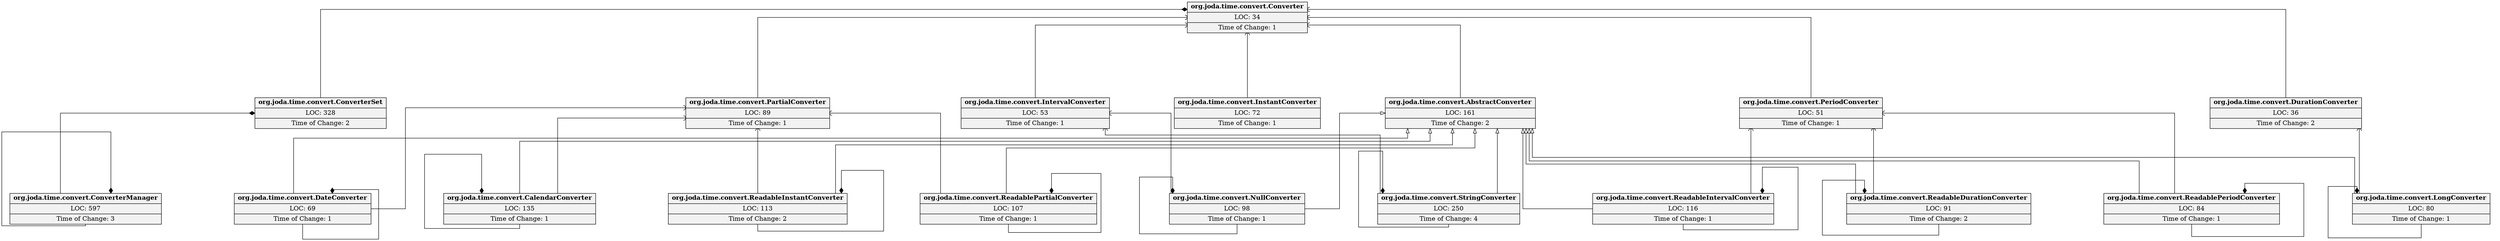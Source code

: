 digraph classDiagram{
graph [splines=ortho, rankdir=BT, overlap = false, nodesep=2.0, ranksep=2.0]

node [shape=record style=filled fillcolor=gray95]
"org.joda.time.convert.ConverterManager"[label = <{<b>org.joda.time.convert.ConverterManager</b>|LOC: 597<br/>|Time of Change: 3<br/>}>]
"org.joda.time.convert.ConverterSet"[label = <{<b>org.joda.time.convert.ConverterSet</b>|LOC: 328<br/>|Time of Change: 2<br/>}>]
"org.joda.time.convert.StringConverter"[label = <{<b>org.joda.time.convert.StringConverter</b>|LOC: 250<br/>|Time of Change: 4<br/>}>]
"org.joda.time.convert.AbstractConverter"[label = <{<b>org.joda.time.convert.AbstractConverter</b>|LOC: 161<br/>|Time of Change: 2<br/>}>]
"org.joda.time.convert.CalendarConverter"[label = <{<b>org.joda.time.convert.CalendarConverter</b>|LOC: 135<br/>|Time of Change: 1<br/>}>]
"org.joda.time.convert.ReadableIntervalConverter"[label = <{<b>org.joda.time.convert.ReadableIntervalConverter</b>|LOC: 116<br/>|Time of Change: 1<br/>}>]
"org.joda.time.convert.ReadableInstantConverter"[label = <{<b>org.joda.time.convert.ReadableInstantConverter</b>|LOC: 113<br/>|Time of Change: 2<br/>}>]
"org.joda.time.convert.ReadablePartialConverter"[label = <{<b>org.joda.time.convert.ReadablePartialConverter</b>|LOC: 107<br/>|Time of Change: 1<br/>}>]
"org.joda.time.convert.NullConverter"[label = <{<b>org.joda.time.convert.NullConverter</b>|LOC: 98<br/>|Time of Change: 1<br/>}>]
"org.joda.time.convert.ReadableDurationConverter"[label = <{<b>org.joda.time.convert.ReadableDurationConverter</b>|LOC: 91<br/>|Time of Change: 2<br/>}>]
"org.joda.time.convert.PartialConverter"[label = <{<b>org.joda.time.convert.PartialConverter</b>|LOC: 89<br/>|Time of Change: 1<br/>}>]
"org.joda.time.convert.ReadablePeriodConverter"[label = <{<b>org.joda.time.convert.ReadablePeriodConverter</b>|LOC: 84<br/>|Time of Change: 1<br/>}>]
"org.joda.time.convert.LongConverter"[label = <{<b>org.joda.time.convert.LongConverter</b>|LOC: 80<br/>|Time of Change: 1<br/>}>]
"org.joda.time.convert.InstantConverter"[label = <{<b>org.joda.time.convert.InstantConverter</b>|LOC: 72<br/>|Time of Change: 1<br/>}>]
"org.joda.time.convert.DateConverter"[label = <{<b>org.joda.time.convert.DateConverter</b>|LOC: 69<br/>|Time of Change: 1<br/>}>]
"org.joda.time.convert.IntervalConverter"[label = <{<b>org.joda.time.convert.IntervalConverter</b>|LOC: 53<br/>|Time of Change: 1<br/>}>]
"org.joda.time.convert.PeriodConverter"[label = <{<b>org.joda.time.convert.PeriodConverter</b>|LOC: 51<br/>|Time of Change: 1<br/>}>]
"org.joda.time.convert.DurationConverter"[label = <{<b>org.joda.time.convert.DurationConverter</b>|LOC: 36<br/>|Time of Change: 2<br/>}>]
"org.joda.time.convert.Converter"[label = <{<b>org.joda.time.convert.Converter</b>|LOC: 34<br/>|Time of Change: 1<br/>}>]
"org.joda.time.convert.ReadablePartialConverter" -> "org.joda.time.convert.AbstractConverter"[arrowhead = onormal];
"org.joda.time.convert.DateConverter" -> "org.joda.time.convert.AbstractConverter"[arrowhead = onormal];
"org.joda.time.convert.LongConverter" -> "org.joda.time.convert.AbstractConverter"[arrowhead = onormal];
"org.joda.time.convert.ReadableDurationConverter" -> "org.joda.time.convert.AbstractConverter"[arrowhead = onormal];
"org.joda.time.convert.ReadablePeriodConverter" -> "org.joda.time.convert.AbstractConverter"[arrowhead = onormal];
"org.joda.time.convert.ReadableIntervalConverter" -> "org.joda.time.convert.AbstractConverter"[arrowhead = onormal];
"org.joda.time.convert.NullConverter" -> "org.joda.time.convert.AbstractConverter"[arrowhead = onormal];
"org.joda.time.convert.StringConverter" -> "org.joda.time.convert.AbstractConverter"[arrowhead = onormal];
"org.joda.time.convert.ReadableInstantConverter" -> "org.joda.time.convert.AbstractConverter"[arrowhead = onormal];
"org.joda.time.convert.CalendarConverter" -> "org.joda.time.convert.AbstractConverter"[arrowhead = onormal];
"org.joda.time.convert.ReadablePartialConverter" -> "org.joda.time.convert.PartialConverter"[arrowhead = curve];
"org.joda.time.convert.PartialConverter" -> "org.joda.time.convert.Converter"[arrowhead = curve];
"org.joda.time.convert.DurationConverter" -> "org.joda.time.convert.Converter"[arrowhead = curve];
"org.joda.time.convert.ReadablePeriodConverter" -> "org.joda.time.convert.PeriodConverter"[arrowhead = curve];
"org.joda.time.convert.ReadableIntervalConverter" -> "org.joda.time.convert.PeriodConverter"[arrowhead = curve];
"org.joda.time.convert.NullConverter" -> "org.joda.time.convert.IntervalConverter"[arrowhead = curve];
"org.joda.time.convert.AbstractConverter" -> "org.joda.time.convert.Converter"[arrowhead = curve];
"org.joda.time.convert.DateConverter" -> "org.joda.time.convert.PartialConverter"[arrowhead = curve];
"org.joda.time.convert.StringConverter" -> "org.joda.time.convert.IntervalConverter"[arrowhead = curve];
"org.joda.time.convert.ReadableInstantConverter" -> "org.joda.time.convert.PartialConverter"[arrowhead = curve];
"org.joda.time.convert.InstantConverter" -> "org.joda.time.convert.Converter"[arrowhead = curve];
"org.joda.time.convert.LongConverter" -> "org.joda.time.convert.DurationConverter"[arrowhead = curve];
"org.joda.time.convert.IntervalConverter" -> "org.joda.time.convert.Converter"[arrowhead = curve];
"org.joda.time.convert.PeriodConverter" -> "org.joda.time.convert.Converter"[arrowhead = curve];
"org.joda.time.convert.CalendarConverter" -> "org.joda.time.convert.PartialConverter"[arrowhead = curve];
"org.joda.time.convert.ReadableDurationConverter" -> "org.joda.time.convert.PeriodConverter"[arrowhead = curve];
"org.joda.time.convert.ReadablePartialConverter" -> "org.joda.time.convert.ReadablePartialConverter"[arrowhead = diamond];
"org.joda.time.convert.DateConverter" -> "org.joda.time.convert.DateConverter"[arrowhead = diamond];
"org.joda.time.convert.LongConverter" -> "org.joda.time.convert.LongConverter"[arrowhead = diamond];
"org.joda.time.convert.ConverterSet" -> "org.joda.time.convert.Converter"[arrowhead = diamond];
"org.joda.time.convert.ReadableDurationConverter" -> "org.joda.time.convert.ReadableDurationConverter"[arrowhead = diamond];
"org.joda.time.convert.ReadablePeriodConverter" -> "org.joda.time.convert.ReadablePeriodConverter"[arrowhead = diamond];
"org.joda.time.convert.ReadableIntervalConverter" -> "org.joda.time.convert.ReadableIntervalConverter"[arrowhead = diamond];
"org.joda.time.convert.NullConverter" -> "org.joda.time.convert.NullConverter"[arrowhead = diamond];
"org.joda.time.convert.ConverterManager" -> "org.joda.time.convert.ConverterSet"[arrowhead = diamond];
"org.joda.time.convert.ConverterManager" -> "org.joda.time.convert.ConverterManager"[arrowhead = diamond];
"org.joda.time.convert.StringConverter" -> "org.joda.time.convert.StringConverter"[arrowhead = diamond];
"org.joda.time.convert.ReadableInstantConverter" -> "org.joda.time.convert.ReadableInstantConverter"[arrowhead = diamond];
"org.joda.time.convert.CalendarConverter" -> "org.joda.time.convert.CalendarConverter"[arrowhead = diamond];
}